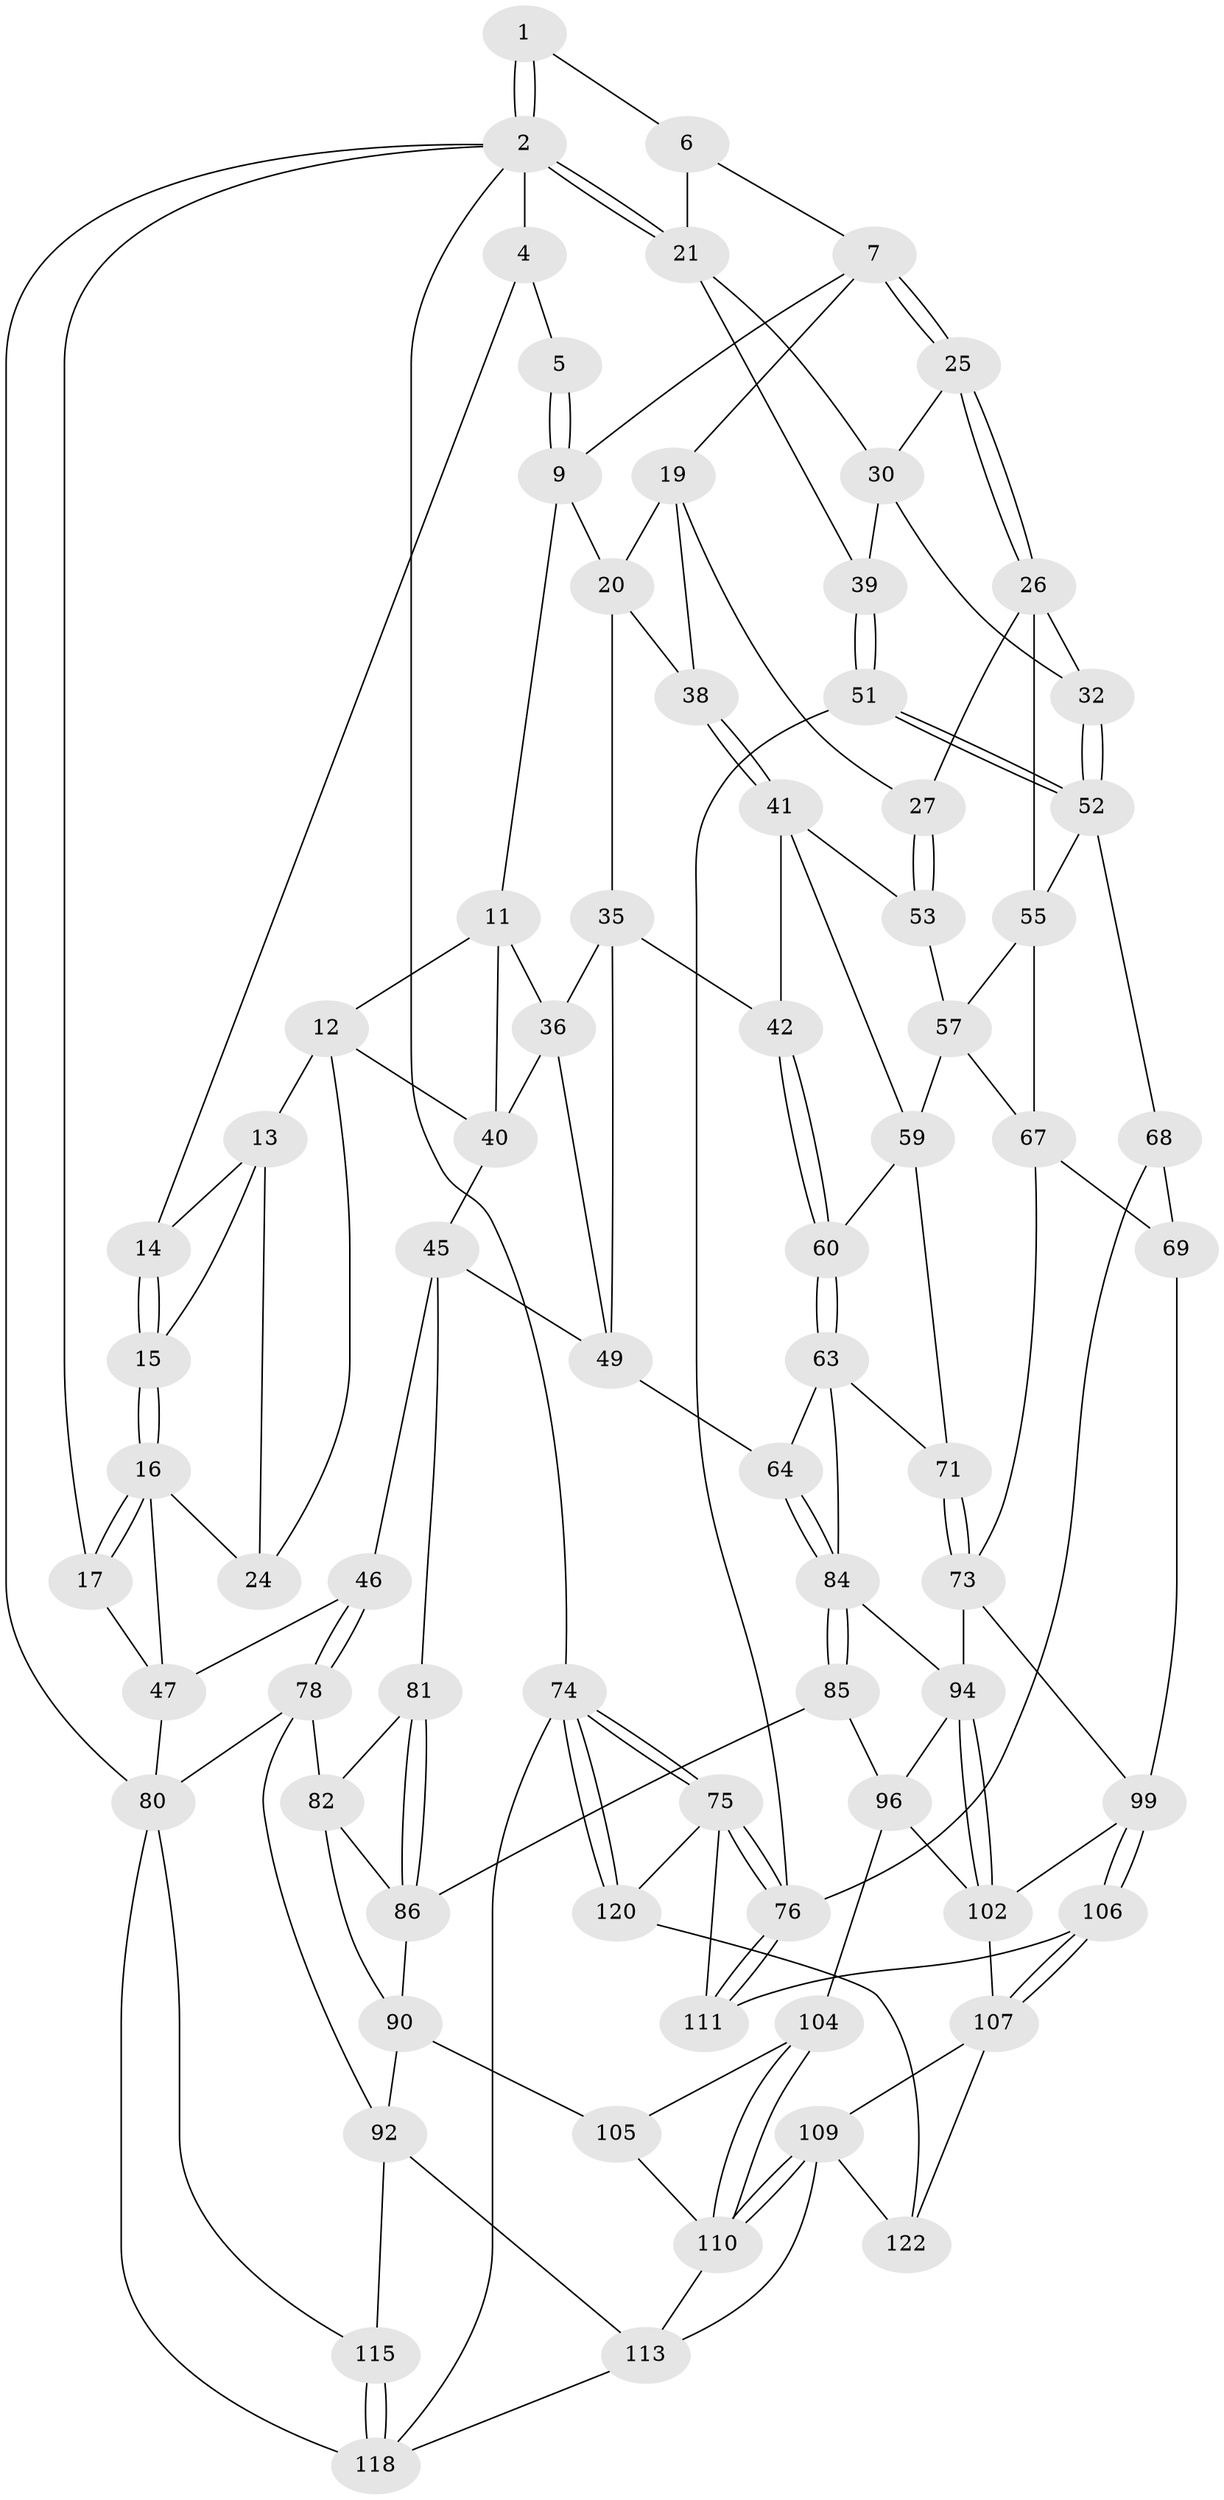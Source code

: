 // original degree distribution, {3: 0.016260162601626018, 6: 0.1951219512195122, 5: 0.5691056910569106, 4: 0.21951219512195122}
// Generated by graph-tools (version 1.1) at 2025/42/03/06/25 10:42:35]
// undirected, 76 vertices, 167 edges
graph export_dot {
graph [start="1"]
  node [color=gray90,style=filled];
  1 [pos="+0.8658486054747444+0"];
  2 [pos="+1+0",super="+3"];
  4 [pos="+0.0944817515261159+0"];
  5 [pos="+0.539230983426363+0"];
  6 [pos="+0.8499232323522996+0.053385072892675606"];
  7 [pos="+0.8417373479872106+0.0951763910661729",super="+8"];
  9 [pos="+0.5514073909825694+0",super="+10"];
  11 [pos="+0.41268427903764954+0.13532500344308523",super="+37"];
  12 [pos="+0.3231383858407835+0.11285273118364898",super="+23"];
  13 [pos="+0.28626909000912465+0.060133866929554476",super="+18"];
  14 [pos="+0.17324401026261949+0"];
  15 [pos="+0.1638026052137861+0.14706377594577788"];
  16 [pos="+0+0",super="+29"];
  17 [pos="+0+0"];
  19 [pos="+0.6697597663843697+0.17076347990443927",super="+28"];
  20 [pos="+0.5752873540493092+0.1415485534283112",super="+34"];
  21 [pos="+1+0",super="+22"];
  24 [pos="+0.17182087959588965+0.19885324656544662"];
  25 [pos="+0.8447668110241808+0.1049742041911113"];
  26 [pos="+0.8246622099659029+0.21893751819603344",super="+33"];
  27 [pos="+0.8124667454729736+0.22217464357374284"];
  30 [pos="+0.8753753976469619+0.10691823195288981",super="+31"];
  32 [pos="+0.8963090309932327+0.24726857085407933"];
  35 [pos="+0.5258327652726517+0.24404718215712023",super="+43"];
  36 [pos="+0.4179428480120568+0.21856547987815794",super="+48"];
  38 [pos="+0.6227458978767797+0.29871911589849615"];
  39 [pos="+1+0.14702943635230112"];
  40 [pos="+0.2938343714846185+0.30515170006615544",super="+44"];
  41 [pos="+0.6189082962146387+0.318329570382668",super="+54"];
  42 [pos="+0.5502903434411561+0.33706985955009205"];
  45 [pos="+0.28770362961557294+0.36975104483407245",super="+66"];
  46 [pos="+0.24212997033447325+0.3966139799431011"];
  47 [pos="+0.08875884777024541+0.31537948656304843",super="+50"];
  49 [pos="+0.4799619303410715+0.34250445002974933",super="+65"];
  51 [pos="+1+0.38776701326620555"];
  52 [pos="+1+0.380433027735966",super="+58"];
  53 [pos="+0.7185929066841851+0.35486609171920197"];
  55 [pos="+0.8480705979205977+0.3735053566390603",super="+56"];
  57 [pos="+0.7310978116002852+0.3756707787222915",super="+61"];
  59 [pos="+0.6340799963073435+0.40682338490589287",super="+62"];
  60 [pos="+0.5666169777500009+0.42580424028531194"];
  63 [pos="+0.5078048716594437+0.4726902683370948",super="+72"];
  64 [pos="+0.5025349690267477+0.47320964972775087"];
  67 [pos="+0.7958522207546515+0.4413208674226777",super="+70"];
  68 [pos="+0.8983166959924206+0.5174775320342936",super="+88"];
  69 [pos="+0.8234419375862972+0.5415964197067001",super="+98"];
  71 [pos="+0.6674425324235781+0.49778476445835285"];
  73 [pos="+0.7464577176797712+0.554617078050459",super="+93"];
  74 [pos="+1+1"];
  75 [pos="+1+1",super="+119"];
  76 [pos="+1+0.741713390402583",super="+77"];
  78 [pos="+0.21477536368887265+0.4787291798263192",super="+79"];
  80 [pos="+0+0.5367415991242835",super="+101"];
  81 [pos="+0.4082030986917049+0.48080368911354543"];
  82 [pos="+0.2854891473094083+0.517515238450409",super="+83"];
  84 [pos="+0.5101845182969081+0.5347871387963725",super="+87"];
  85 [pos="+0.501845081288243+0.6097570555106698"];
  86 [pos="+0.3796581564930428+0.6101515815373554",super="+89"];
  90 [pos="+0.33851808749161283+0.6703808061472463",super="+91"];
  92 [pos="+0.23398174916423944+0.7439106603373322",super="+114"];
  94 [pos="+0.7254979132325073+0.5972889119084843",super="+95"];
  96 [pos="+0.5705028469318669+0.6623548418624381",super="+97"];
  99 [pos="+0.8432425516547344+0.7442542561425942",super="+100"];
  102 [pos="+0.6865123650362972+0.6779138604208951",super="+103"];
  104 [pos="+0.526107770993052+0.7118645423659715"];
  105 [pos="+0.3783267534687953+0.6947489082281711"];
  106 [pos="+0.8394415225567209+0.7986212567487923"];
  107 [pos="+0.7022227350172432+0.8433887671449276",super="+108"];
  109 [pos="+0.59545127881932+0.8616257407522278",super="+116"];
  110 [pos="+0.5060479577051998+0.8299875291534422",super="+112"];
  111 [pos="+0.878921398933201+0.8269305937565843"];
  113 [pos="+0.3760706631208874+0.9299009116277694",super="+117"];
  115 [pos="+0.12170987574863015+0.7792548318820266"];
  118 [pos="+0.1329679785508672+1"];
  120 [pos="+0.8685586344282711+1",super="+121"];
  122 [pos="+0.6965383506489964+0.8580810336824855",super="+123"];
  1 -- 2;
  1 -- 2;
  1 -- 6;
  2 -- 21;
  2 -- 21;
  2 -- 74;
  2 -- 17;
  2 -- 4;
  2 -- 80;
  4 -- 5;
  4 -- 14;
  5 -- 9;
  5 -- 9;
  6 -- 7;
  6 -- 21;
  7 -- 25;
  7 -- 25;
  7 -- 9;
  7 -- 19;
  9 -- 11;
  9 -- 20;
  11 -- 12;
  11 -- 40;
  11 -- 36;
  12 -- 13;
  12 -- 24;
  12 -- 40;
  13 -- 14;
  13 -- 24;
  13 -- 15;
  14 -- 15;
  14 -- 15;
  15 -- 16;
  15 -- 16;
  16 -- 17;
  16 -- 17;
  16 -- 24;
  16 -- 47;
  17 -- 47;
  19 -- 20;
  19 -- 27;
  19 -- 38;
  20 -- 35;
  20 -- 38;
  21 -- 39;
  21 -- 30;
  25 -- 26;
  25 -- 26;
  25 -- 30;
  26 -- 27;
  26 -- 32;
  26 -- 55;
  27 -- 53;
  27 -- 53;
  30 -- 32;
  30 -- 39;
  32 -- 52;
  32 -- 52;
  35 -- 36;
  35 -- 49;
  35 -- 42;
  36 -- 49;
  36 -- 40;
  38 -- 41;
  38 -- 41;
  39 -- 51;
  39 -- 51;
  40 -- 45;
  41 -- 42;
  41 -- 59;
  41 -- 53;
  42 -- 60;
  42 -- 60;
  45 -- 46;
  45 -- 81;
  45 -- 49;
  46 -- 47;
  46 -- 78;
  46 -- 78;
  47 -- 80;
  49 -- 64;
  51 -- 52;
  51 -- 52;
  51 -- 76;
  52 -- 68;
  52 -- 55;
  53 -- 57;
  55 -- 57;
  55 -- 67;
  57 -- 67;
  57 -- 59;
  59 -- 60;
  59 -- 71;
  60 -- 63;
  60 -- 63;
  63 -- 64;
  63 -- 84;
  63 -- 71;
  64 -- 84;
  64 -- 84;
  67 -- 73;
  67 -- 69;
  68 -- 69 [weight=2];
  68 -- 76;
  69 -- 99;
  71 -- 73;
  71 -- 73;
  73 -- 94;
  73 -- 99;
  74 -- 75;
  74 -- 75;
  74 -- 120;
  74 -- 120;
  74 -- 118;
  75 -- 76;
  75 -- 76;
  75 -- 120;
  75 -- 111;
  76 -- 111;
  76 -- 111;
  78 -- 80;
  78 -- 92;
  78 -- 82;
  80 -- 115;
  80 -- 118;
  81 -- 82;
  81 -- 86;
  81 -- 86;
  82 -- 86;
  82 -- 90;
  84 -- 85;
  84 -- 85;
  84 -- 94;
  85 -- 86;
  85 -- 96;
  86 -- 90;
  90 -- 105;
  90 -- 92;
  92 -- 113;
  92 -- 115;
  94 -- 102;
  94 -- 102;
  94 -- 96;
  96 -- 102;
  96 -- 104;
  99 -- 106;
  99 -- 106;
  99 -- 102;
  102 -- 107;
  104 -- 105;
  104 -- 110;
  104 -- 110;
  105 -- 110;
  106 -- 107;
  106 -- 107;
  106 -- 111;
  107 -- 122;
  107 -- 109;
  109 -- 110;
  109 -- 110;
  109 -- 113;
  109 -- 122;
  110 -- 113;
  113 -- 118;
  115 -- 118;
  115 -- 118;
  120 -- 122 [weight=2];
}
